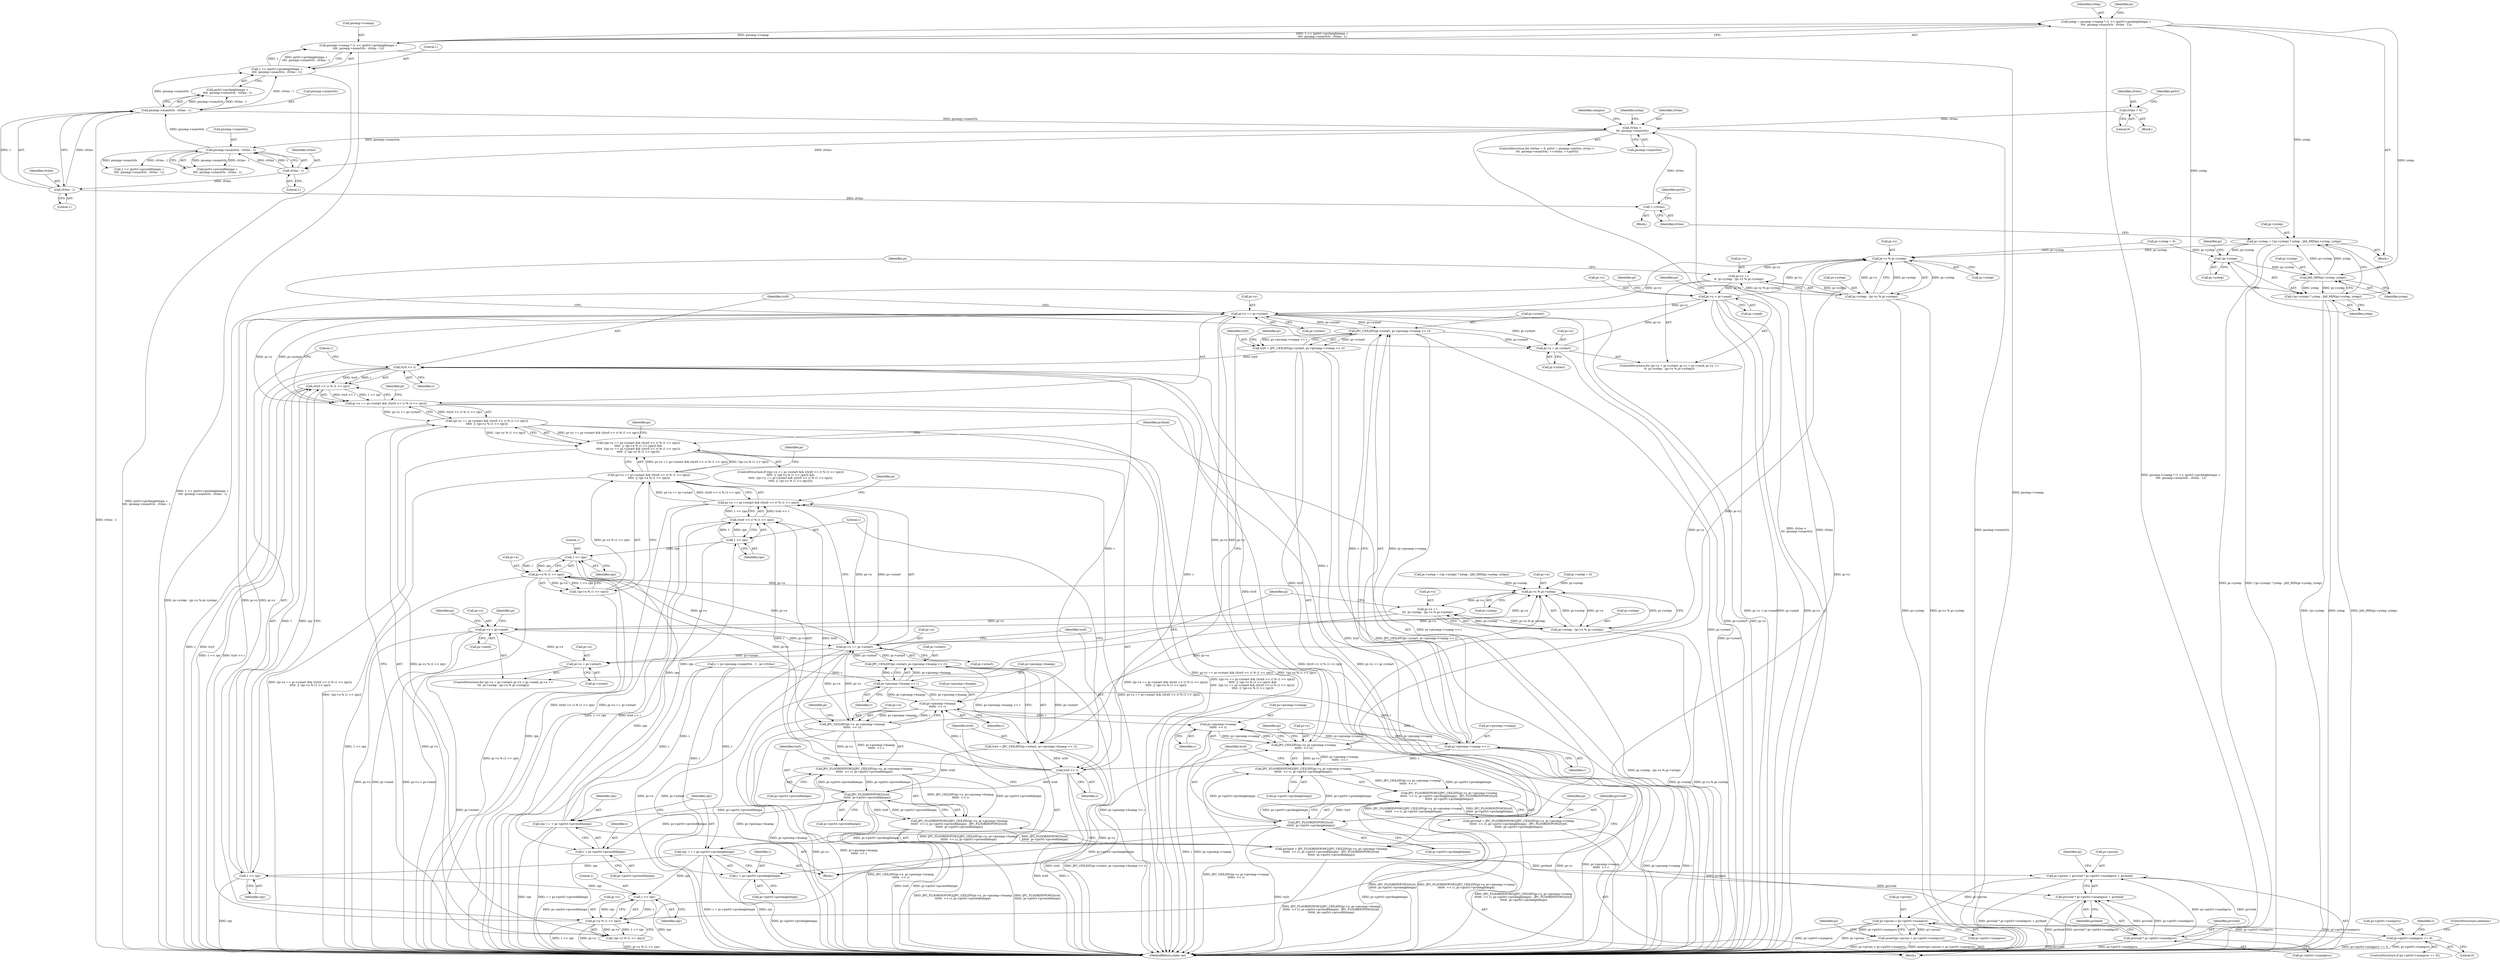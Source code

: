 digraph "1_jasper_aa0b0f79ade5eef8b0e7a214c03f5af54b36ba7d_2@integer" {
"1000203" [label="(Call,ystep = picomp->vsamp * (1 << (pirlvl->prcheightexpn +\n\t\t\t\t  picomp->numrlvls - rlvlno - 1)))"];
"1000205" [label="(Call,picomp->vsamp * (1 << (pirlvl->prcheightexpn +\n\t\t\t\t  picomp->numrlvls - rlvlno - 1)))"];
"1000209" [label="(Call,1 << (pirlvl->prcheightexpn +\n\t\t\t\t  picomp->numrlvls - rlvlno - 1))"];
"1000215" [label="(Call,picomp->numrlvls - rlvlno - 1)"];
"1000196" [label="(Call,picomp->numrlvls - rlvlno - 1)"];
"1000173" [label="(Call,rlvlno <\n \t\t\t  picomp->numrlvls)"];
"1000165" [label="(Call,rlvlno = 0)"];
"1000179" [label="(Call,++rlvlno)"];
"1000219" [label="(Call,rlvlno - 1)"];
"1000200" [label="(Call,rlvlno - 1)"];
"1000237" [label="(Call,pi->ystep = (!pi->ystep) ? ystep : JAS_MIN(pi->ystep, ystep))"];
"1000242" [label="(Call,!pi->ystep)"];
"1000247" [label="(Call,JAS_MIN(pi->ystep, ystep))"];
"1000241" [label="(Call,(!pi->ystep) ? ystep : JAS_MIN(pi->ystep, ystep))"];
"1000308" [label="(Call,pi->y % pi->ystep)"];
"1000300" [label="(Call,pi->y +=\n\t\t  pi->ystep - (pi->y % pi->ystep))"];
"1000293" [label="(Call,pi->y < pi->yend)"];
"1000516" [label="(Call,pi->y == pi->ystart)"];
"1000286" [label="(Call,pi->y = pi->ystart)"];
"1000477" [label="(Call,JPC_CEILDIV(pi->ystart, pi->picomp->vsamp << r))"];
"1000475" [label="(Call,try0 = JPC_CEILDIV(pi->ystart, pi->picomp->vsamp << r))"];
"1000524" [label="(Call,try0 << r)"];
"1000523" [label="(Call,(try0 << r) % (1 << rpy))"];
"1000515" [label="(Call,pi->y == pi->ystart && ((try0 << r) % (1 << rpy)))"];
"1000514" [label="(Call,(pi->y == pi->ystart && ((try0 << r) % (1 << rpy)))\n\t\t\t\t\t  || !(pi->y % (1 << rpy)))"];
"1000489" [label="(Call,((pi->x == pi->xstart && ((trx0 << r) % (1 << rpx)))\n\t\t\t\t\t  || !(pi->x % (1 << rpx))) &&\n\t\t\t\t\t  ((pi->y == pi->ystart && ((try0 << r) % (1 << rpy)))\n\t\t\t\t\t  || !(pi->y % (1 << rpy))))"];
"1000547" [label="(Call,pi->picomp->hsamp\n\t\t\t\t\t\t  << r)"];
"1000468" [label="(Call,pi->picomp->hsamp << r)"];
"1000464" [label="(Call,JPC_CEILDIV(pi->xstart, pi->picomp->hsamp << r))"];
"1000462" [label="(Call,trx0 = JPC_CEILDIV(pi->xstart, pi->picomp->hsamp << r))"];
"1000500" [label="(Call,trx0 << r)"];
"1000499" [label="(Call,(trx0 << r) % (1 << rpx))"];
"1000491" [label="(Call,pi->x == pi->xstart && ((trx0 << r) % (1 << rpx)))"];
"1000490" [label="(Call,(pi->x == pi->xstart && ((trx0 << r) % (1 << rpx)))\n\t\t\t\t\t  || !(pi->x % (1 << rpx)))"];
"1000559" [label="(Call,JPC_FLOORDIVPOW2(trx0,\n\t\t\t\t\t\t  pi->pirlvl->prcwidthexpn))"];
"1000444" [label="(Call,rpx = r + pi->pirlvl->prcwidthexpn)"];
"1000503" [label="(Call,1 << rpx)"];
"1000511" [label="(Call,1 << rpx)"];
"1000507" [label="(Call,pi->x % (1 << rpx))"];
"1000339" [label="(Call,pi->x % pi->xstep)"];
"1000331" [label="(Call,pi->x +=\n\t\t\t  pi->xstep - (pi->x % pi->xstep))"];
"1000324" [label="(Call,pi->x < pi->xend)"];
"1000492" [label="(Call,pi->x == pi->xstart)"];
"1000317" [label="(Call,pi->x = pi->xstart)"];
"1000543" [label="(Call,JPC_CEILDIV(pi->x, pi->picomp->hsamp\n\t\t\t\t\t\t  << r))"];
"1000542" [label="(Call,JPC_FLOORDIVPOW2(JPC_CEILDIV(pi->x, pi->picomp->hsamp\n\t\t\t\t\t\t  << r), pi->pirlvl->prcwidthexpn))"];
"1000541" [label="(Call,JPC_FLOORDIVPOW2(JPC_CEILDIV(pi->x, pi->picomp->hsamp\n\t\t\t\t\t\t  << r), pi->pirlvl->prcwidthexpn) - JPC_FLOORDIVPOW2(trx0,\n\t\t\t\t\t\t  pi->pirlvl->prcwidthexpn))"];
"1000539" [label="(Call,prchind = JPC_FLOORDIVPOW2(JPC_CEILDIV(pi->x, pi->picomp->hsamp\n\t\t\t\t\t\t  << r), pi->pirlvl->prcwidthexpn) - JPC_FLOORDIVPOW2(trx0,\n\t\t\t\t\t\t  pi->pirlvl->prcwidthexpn))"];
"1000593" [label="(Call,pi->prcno = prcvind * pi->pirlvl->numhprcs + prchind)"];
"1000607" [label="(Call,pi->prcno < pi->pirlvl->numprcs)"];
"1000422" [label="(Call,pi->pirlvl->numprcs == 0)"];
"1000606" [label="(Call,assert(pi->prcno < pi->pirlvl->numprcs))"];
"1000597" [label="(Call,prcvind * pi->pirlvl->numhprcs + prchind)"];
"1000335" [label="(Call,pi->xstep - (pi->x % pi->xstep))"];
"1000506" [label="(Call,!(pi->x % (1 << rpx)))"];
"1000446" [label="(Call,r + pi->pirlvl->prcwidthexpn)"];
"1000481" [label="(Call,pi->picomp->vsamp << r)"];
"1000574" [label="(Call,pi->picomp->vsamp\n\t\t\t\t\t\t  << r)"];
"1000570" [label="(Call,JPC_CEILDIV(pi->y, pi->picomp->vsamp\n\t\t\t\t\t\t  << r))"];
"1000569" [label="(Call,JPC_FLOORDIVPOW2(JPC_CEILDIV(pi->y, pi->picomp->vsamp\n\t\t\t\t\t\t  << r), pi->pirlvl->prcheightexpn))"];
"1000568" [label="(Call,JPC_FLOORDIVPOW2(JPC_CEILDIV(pi->y, pi->picomp->vsamp\n\t\t\t\t\t\t  << r), pi->pirlvl->prcheightexpn) - JPC_FLOORDIVPOW2(try0,\n\t\t\t\t\t\t  pi->pirlvl->prcheightexpn))"];
"1000566" [label="(Call,prcvind = JPC_FLOORDIVPOW2(JPC_CEILDIV(pi->y, pi->picomp->vsamp\n\t\t\t\t\t\t  << r), pi->pirlvl->prcheightexpn) - JPC_FLOORDIVPOW2(try0,\n\t\t\t\t\t\t  pi->pirlvl->prcheightexpn))"];
"1000598" [label="(Call,prcvind * pi->pirlvl->numhprcs)"];
"1000586" [label="(Call,JPC_FLOORDIVPOW2(try0,\n\t\t\t\t\t\t  pi->pirlvl->prcheightexpn))"];
"1000453" [label="(Call,rpy = r + pi->pirlvl->prcheightexpn)"];
"1000527" [label="(Call,1 << rpy)"];
"1000535" [label="(Call,1 << rpy)"];
"1000531" [label="(Call,pi->y % (1 << rpy))"];
"1000530" [label="(Call,!(pi->y % (1 << rpy)))"];
"1000455" [label="(Call,r + pi->pirlvl->prcheightexpn)"];
"1000304" [label="(Call,pi->ystep - (pi->y % pi->ystep))"];
"1000309" [label="(Call,pi->y)"];
"1000249" [label="(Identifier,pi)"];
"1000339" [label="(Call,pi->x % pi->xstep)"];
"1000242" [label="(Call,!pi->ystep)"];
"1000539" [label="(Call,prchind = JPC_FLOORDIVPOW2(JPC_CEILDIV(pi->x, pi->picomp->hsamp\n\t\t\t\t\t\t  << r), pi->pirlvl->prcwidthexpn) - JPC_FLOORDIVPOW2(trx0,\n\t\t\t\t\t\t  pi->pirlvl->prcwidthexpn))"];
"1000567" [label="(Identifier,prcvind)"];
"1000516" [label="(Call,pi->y == pi->ystart)"];
"1000332" [label="(Call,pi->x)"];
"1000598" [label="(Call,prcvind * pi->pirlvl->numhprcs)"];
"1000183" [label="(Block,)"];
"1000335" [label="(Call,pi->xstep - (pi->x % pi->xstep))"];
"1000285" [label="(ControlStructure,for (pi->y = pi->ystart; pi->y < pi->yend; pi->y +=\n\t\t  pi->ystep - (pi->y % pi->ystep)))"];
"1000287" [label="(Call,pi->y)"];
"1000422" [label="(Call,pi->pirlvl->numprcs == 0)"];
"1000569" [label="(Call,JPC_FLOORDIVPOW2(JPC_CEILDIV(pi->y, pi->picomp->vsamp\n\t\t\t\t\t\t  << r), pi->pirlvl->prcheightexpn))"];
"1000295" [label="(Identifier,pi)"];
"1000163" [label="(ControlStructure,for (rlvlno = 0, pirlvl = picomp->pirlvls; rlvlno <\n \t\t\t  picomp->numrlvls; ++rlvlno, ++pirlvl))"];
"1000318" [label="(Call,pi->x)"];
"1000599" [label="(Identifier,prcvind)"];
"1000166" [label="(Identifier,rlvlno)"];
"1000331" [label="(Call,pi->x +=\n\t\t\t  pi->xstep - (pi->x % pi->xstep))"];
"1000595" [label="(Identifier,pi)"];
"1000294" [label="(Call,pi->y)"];
"1000594" [label="(Call,pi->prcno)"];
"1000428" [label="(Literal,0)"];
"1000190" [label="(Call,1 << (pirlvl->prcwidthexpn +\n\t\t\t\t  picomp->numrlvls - rlvlno - 1))"];
"1000456" [label="(Identifier,r)"];
"1000159" [label="(Identifier,compno)"];
"1000343" [label="(Call,pi->xstep)"];
"1000512" [label="(Literal,1)"];
"1000517" [label="(Call,pi->y)"];
"1000465" [label="(Call,pi->xstart)"];
"1000581" [label="(Call,pi->pirlvl->prcheightexpn)"];
"1000500" [label="(Call,trx0 << r)"];
"1000574" [label="(Call,pi->picomp->vsamp\n\t\t\t\t\t\t  << r)"];
"1000351" [label="(Identifier,pi)"];
"1000447" [label="(Identifier,r)"];
"1000453" [label="(Call,rpy = r + pi->pirlvl->prcheightexpn)"];
"1000488" [label="(ControlStructure,if (((pi->x == pi->xstart && ((trx0 << r) % (1 << rpx)))\n\t\t\t\t\t  || !(pi->x % (1 << rpx))) &&\n\t\t\t\t\t  ((pi->y == pi->ystart && ((try0 << r) % (1 << rpy)))\n\t\t\t\t\t  || !(pi->y % (1 << rpy)))))"];
"1000215" [label="(Call,picomp->numrlvls - rlvlno - 1)"];
"1000251" [label="(Identifier,ystep)"];
"1000179" [label="(Call,++rlvlno)"];
"1000205" [label="(Call,picomp->vsamp * (1 << (pirlvl->prcheightexpn +\n\t\t\t\t  picomp->numrlvls - rlvlno - 1)))"];
"1000431" [label="(Call,r = pi->picomp->numrlvls - 1 - pi->rlvlno)"];
"1000202" [label="(Literal,1)"];
"1000201" [label="(Identifier,rlvlno)"];
"1000571" [label="(Call,pi->y)"];
"1000499" [label="(Call,(trx0 << r) % (1 << rpx))"];
"1000493" [label="(Call,pi->x)"];
"1000336" [label="(Call,pi->xstep)"];
"1000505" [label="(Identifier,rpx)"];
"1000421" [label="(ControlStructure,if (pi->pirlvl->numprcs == 0))"];
"1000609" [label="(Identifier,pi)"];
"1000219" [label="(Call,rlvlno - 1)"];
"1000540" [label="(Identifier,prchind)"];
"1000560" [label="(Identifier,trx0)"];
"1000554" [label="(Call,pi->pirlvl->prcwidthexpn)"];
"1000192" [label="(Call,pirlvl->prcwidthexpn +\n\t\t\t\t  picomp->numrlvls - rlvlno - 1)"];
"1000503" [label="(Call,1 << rpx)"];
"1000491" [label="(Call,pi->x == pi->xstart && ((trx0 << r) % (1 << rpx)))"];
"1000286" [label="(Call,pi->y = pi->ystart)"];
"1000508" [label="(Call,pi->x)"];
"1000455" [label="(Call,r + pi->pirlvl->prcheightexpn)"];
"1000326" [label="(Identifier,pi)"];
"1000504" [label="(Literal,1)"];
"1000462" [label="(Call,trx0 = JPC_CEILDIV(pi->xstart, pi->picomp->hsamp << r))"];
"1000559" [label="(Call,JPC_FLOORDIVPOW2(trx0,\n\t\t\t\t\t\t  pi->pirlvl->prcwidthexpn))"];
"1000487" [label="(Identifier,r)"];
"1000222" [label="(Call,pi->xstep = (!pi->xstep) ? xstep : JAS_MIN(pi->xstep, xstep))"];
"1000423" [label="(Call,pi->pirlvl->numprcs)"];
"1000237" [label="(Call,pi->ystep = (!pi->ystep) ? ystep : JAS_MIN(pi->ystep, ystep))"];
"1000526" [label="(Identifier,r)"];
"1000445" [label="(Identifier,rpx)"];
"1000206" [label="(Call,picomp->vsamp)"];
"1000175" [label="(Call,picomp->numrlvls)"];
"1000164" [label="(Block,)"];
"1000305" [label="(Call,pi->ystep)"];
"1000597" [label="(Call,prcvind * pi->pirlvl->numhprcs + prchind)"];
"1000525" [label="(Identifier,try0)"];
"1000506" [label="(Call,!(pi->x % (1 << rpx)))"];
"1000476" [label="(Identifier,try0)"];
"1000388" [label="(Identifier,pi)"];
"1000297" [label="(Call,pi->yend)"];
"1000457" [label="(Call,pi->pirlvl->prcheightexpn)"];
"1000528" [label="(Literal,1)"];
"1000312" [label="(Call,pi->ystep)"];
"1000580" [label="(Identifier,r)"];
"1000537" [label="(Identifier,rpy)"];
"1000536" [label="(Literal,1)"];
"1000502" [label="(Identifier,r)"];
"1000535" [label="(Call,1 << rpy)"];
"1000196" [label="(Call,picomp->numrlvls - rlvlno - 1)"];
"1000477" [label="(Call,JPC_CEILDIV(pi->ystart, pi->picomp->vsamp << r))"];
"1000394" [label="(Block,)"];
"1000527" [label="(Call,1 << rpy)"];
"1000533" [label="(Identifier,pi)"];
"1000211" [label="(Call,pirlvl->prcheightexpn +\n\t\t\t\t  picomp->numrlvls - rlvlno - 1)"];
"1000518" [label="(Identifier,pi)"];
"1000173" [label="(Call,rlvlno <\n \t\t\t  picomp->numrlvls)"];
"1000568" [label="(Call,JPC_FLOORDIVPOW2(JPC_CEILDIV(pi->y, pi->picomp->vsamp\n\t\t\t\t\t\t  << r), pi->pirlvl->prcheightexpn) - JPC_FLOORDIVPOW2(try0,\n\t\t\t\t\t\t  pi->pirlvl->prcheightexpn))"];
"1000532" [label="(Call,pi->y)"];
"1000316" [label="(ControlStructure,for (pi->x = pi->xstart; pi->x < pi->xend; pi->x +=\n\t\t\t  pi->xstep - (pi->x % pi->xstep)))"];
"1000210" [label="(Literal,1)"];
"1000182" [label="(Identifier,pirlvl)"];
"1000290" [label="(Call,pi->ystart)"];
"1000489" [label="(Call,((pi->x == pi->xstart && ((trx0 << r) % (1 << rpx)))\n\t\t\t\t\t  || !(pi->x % (1 << rpx))) &&\n\t\t\t\t\t  ((pi->y == pi->ystart && ((try0 << r) % (1 << rpy)))\n\t\t\t\t\t  || !(pi->y % (1 << rpy))))"];
"1000490" [label="(Call,(pi->x == pi->xstart && ((trx0 << r) % (1 << rpx)))\n\t\t\t\t\t  || !(pi->x % (1 << rpx)))"];
"1000530" [label="(Call,!(pi->y % (1 << rpy)))"];
"1000469" [label="(Call,pi->picomp->hsamp)"];
"1000302" [label="(Identifier,pi)"];
"1000575" [label="(Call,pi->picomp->vsamp)"];
"1000514" [label="(Call,(pi->y == pi->ystart && ((try0 << r) % (1 << rpy)))\n\t\t\t\t\t  || !(pi->y % (1 << rpy)))"];
"1000566" [label="(Call,prcvind = JPC_FLOORDIVPOW2(JPC_CEILDIV(pi->y, pi->picomp->vsamp\n\t\t\t\t\t\t  << r), pi->pirlvl->prcheightexpn) - JPC_FLOORDIVPOW2(try0,\n\t\t\t\t\t\t  pi->pirlvl->prcheightexpn))"];
"1000241" [label="(Call,(!pi->ystep) ? ystep : JAS_MIN(pi->ystep, ystep))"];
"1000185" [label="(Identifier,xstep)"];
"1000165" [label="(Call,rlvlno = 0)"];
"1000548" [label="(Call,pi->picomp->hsamp)"];
"1000209" [label="(Call,1 << (pirlvl->prcheightexpn +\n\t\t\t\t  picomp->numrlvls - rlvlno - 1))"];
"1000561" [label="(Call,pi->pirlvl->prcwidthexpn)"];
"1000524" [label="(Call,try0 << r)"];
"1000588" [label="(Call,pi->pirlvl->prcheightexpn)"];
"1000608" [label="(Call,pi->prcno)"];
"1000542" [label="(Call,JPC_FLOORDIVPOW2(JPC_CEILDIV(pi->x, pi->picomp->hsamp\n\t\t\t\t\t\t  << r), pi->pirlvl->prcwidthexpn))"];
"1000543" [label="(Call,JPC_CEILDIV(pi->x, pi->picomp->hsamp\n\t\t\t\t\t\t  << r))"];
"1000570" [label="(Call,JPC_CEILDIV(pi->y, pi->picomp->vsamp\n\t\t\t\t\t\t  << r))"];
"1000492" [label="(Call,pi->x == pi->xstart)"];
"1000340" [label="(Call,pi->x)"];
"1000137" [label="(Call,pi->ystep = 0)"];
"1000221" [label="(Literal,1)"];
"1000282" [label="(Identifier,pi)"];
"1000319" [label="(Identifier,pi)"];
"1000672" [label="(MethodReturn,static int)"];
"1000247" [label="(Call,JAS_MIN(pi->ystep, ystep))"];
"1000204" [label="(Identifier,ystep)"];
"1000531" [label="(Call,pi->y % (1 << rpy))"];
"1000293" [label="(Call,pi->y < pi->yend)"];
"1000509" [label="(Identifier,pi)"];
"1000507" [label="(Call,pi->x % (1 << rpx))"];
"1000167" [label="(Literal,0)"];
"1000520" [label="(Call,pi->ystart)"];
"1000511" [label="(Call,1 << rpx)"];
"1000174" [label="(Identifier,rlvlno)"];
"1000481" [label="(Call,pi->picomp->vsamp << r)"];
"1000606" [label="(Call,assert(pi->prcno < pi->pirlvl->numprcs))"];
"1000474" [label="(Identifier,r)"];
"1000308" [label="(Call,pi->y % pi->ystep)"];
"1000463" [label="(Identifier,trx0)"];
"1000324" [label="(Call,pi->x < pi->xend)"];
"1000544" [label="(Call,pi->x)"];
"1000432" [label="(Identifier,r)"];
"1000238" [label="(Call,pi->ystep)"];
"1000496" [label="(Call,pi->xstart)"];
"1000538" [label="(Block,)"];
"1000605" [label="(Identifier,prchind)"];
"1000246" [label="(Identifier,ystep)"];
"1000216" [label="(Call,picomp->numrlvls)"];
"1000482" [label="(Call,pi->picomp->vsamp)"];
"1000523" [label="(Call,(try0 << r) % (1 << rpy))"];
"1000513" [label="(Identifier,rpx)"];
"1000446" [label="(Call,r + pi->pirlvl->prcwidthexpn)"];
"1000203" [label="(Call,ystep = picomp->vsamp * (1 << (pirlvl->prcheightexpn +\n\t\t\t\t  picomp->numrlvls - rlvlno - 1)))"];
"1000300" [label="(Call,pi->y +=\n\t\t  pi->ystep - (pi->y % pi->ystep))"];
"1000547" [label="(Call,pi->picomp->hsamp\n\t\t\t\t\t\t  << r)"];
"1000317" [label="(Call,pi->x = pi->xstart)"];
"1000586" [label="(Call,JPC_FLOORDIVPOW2(try0,\n\t\t\t\t\t\t  pi->pirlvl->prcheightexpn))"];
"1000224" [label="(Identifier,pi)"];
"1000444" [label="(Call,rpx = r + pi->pirlvl->prcwidthexpn)"];
"1000304" [label="(Call,pi->ystep - (pi->y % pi->ystep))"];
"1000515" [label="(Call,pi->y == pi->ystart && ((try0 << r) % (1 << rpy)))"];
"1000197" [label="(Call,picomp->numrlvls)"];
"1000248" [label="(Call,pi->ystep)"];
"1000553" [label="(Identifier,r)"];
"1000494" [label="(Identifier,pi)"];
"1000611" [label="(Call,pi->pirlvl->numprcs)"];
"1000529" [label="(Identifier,rpy)"];
"1000243" [label="(Call,pi->ystep)"];
"1000180" [label="(Identifier,rlvlno)"];
"1000325" [label="(Call,pi->x)"];
"1000321" [label="(Call,pi->xstart)"];
"1000587" [label="(Identifier,try0)"];
"1000132" [label="(Call,pi->xstep = 0)"];
"1000619" [label="(Identifier,pi)"];
"1000478" [label="(Call,pi->ystart)"];
"1000178" [label="(Block,)"];
"1000600" [label="(Call,pi->pirlvl->numhprcs)"];
"1000220" [label="(Identifier,rlvlno)"];
"1000454" [label="(Identifier,rpy)"];
"1000468" [label="(Call,pi->picomp->hsamp << r)"];
"1000328" [label="(Call,pi->xend)"];
"1000169" [label="(Identifier,pirlvl)"];
"1000301" [label="(Call,pi->y)"];
"1000501" [label="(Identifier,trx0)"];
"1000464" [label="(Call,JPC_CEILDIV(pi->xstart, pi->picomp->hsamp << r))"];
"1000430" [label="(ControlStructure,continue;)"];
"1000607" [label="(Call,pi->prcno < pi->pirlvl->numprcs)"];
"1000475" [label="(Call,try0 = JPC_CEILDIV(pi->ystart, pi->picomp->vsamp << r))"];
"1000593" [label="(Call,pi->prcno = prcvind * pi->pirlvl->numhprcs + prchind)"];
"1000583" [label="(Identifier,pi)"];
"1000541" [label="(Call,JPC_FLOORDIVPOW2(JPC_CEILDIV(pi->x, pi->picomp->hsamp\n\t\t\t\t\t\t  << r), pi->pirlvl->prcwidthexpn) - JPC_FLOORDIVPOW2(trx0,\n\t\t\t\t\t\t  pi->pirlvl->prcwidthexpn))"];
"1000200" [label="(Call,rlvlno - 1)"];
"1000556" [label="(Identifier,pi)"];
"1000448" [label="(Call,pi->pirlvl->prcwidthexpn)"];
"1000203" -> "1000183"  [label="AST: "];
"1000203" -> "1000205"  [label="CFG: "];
"1000204" -> "1000203"  [label="AST: "];
"1000205" -> "1000203"  [label="AST: "];
"1000224" -> "1000203"  [label="CFG: "];
"1000203" -> "1000672"  [label="DDG: picomp->vsamp * (1 << (pirlvl->prcheightexpn +\n\t\t\t\t  picomp->numrlvls - rlvlno - 1))"];
"1000205" -> "1000203"  [label="DDG: picomp->vsamp"];
"1000205" -> "1000203"  [label="DDG: 1 << (pirlvl->prcheightexpn +\n\t\t\t\t  picomp->numrlvls - rlvlno - 1)"];
"1000203" -> "1000237"  [label="DDG: ystep"];
"1000203" -> "1000241"  [label="DDG: ystep"];
"1000203" -> "1000247"  [label="DDG: ystep"];
"1000205" -> "1000209"  [label="CFG: "];
"1000206" -> "1000205"  [label="AST: "];
"1000209" -> "1000205"  [label="AST: "];
"1000205" -> "1000672"  [label="DDG: 1 << (pirlvl->prcheightexpn +\n\t\t\t\t  picomp->numrlvls - rlvlno - 1)"];
"1000205" -> "1000672"  [label="DDG: picomp->vsamp"];
"1000209" -> "1000205"  [label="DDG: 1"];
"1000209" -> "1000205"  [label="DDG: pirlvl->prcheightexpn +\n\t\t\t\t  picomp->numrlvls - rlvlno - 1"];
"1000209" -> "1000211"  [label="CFG: "];
"1000210" -> "1000209"  [label="AST: "];
"1000211" -> "1000209"  [label="AST: "];
"1000209" -> "1000672"  [label="DDG: pirlvl->prcheightexpn +\n\t\t\t\t  picomp->numrlvls - rlvlno - 1"];
"1000215" -> "1000209"  [label="DDG: picomp->numrlvls"];
"1000215" -> "1000209"  [label="DDG: rlvlno - 1"];
"1000215" -> "1000211"  [label="AST: "];
"1000215" -> "1000219"  [label="CFG: "];
"1000216" -> "1000215"  [label="AST: "];
"1000219" -> "1000215"  [label="AST: "];
"1000211" -> "1000215"  [label="CFG: "];
"1000215" -> "1000672"  [label="DDG: rlvlno - 1"];
"1000215" -> "1000173"  [label="DDG: picomp->numrlvls"];
"1000215" -> "1000211"  [label="DDG: picomp->numrlvls"];
"1000215" -> "1000211"  [label="DDG: rlvlno - 1"];
"1000196" -> "1000215"  [label="DDG: picomp->numrlvls"];
"1000219" -> "1000215"  [label="DDG: rlvlno"];
"1000219" -> "1000215"  [label="DDG: 1"];
"1000196" -> "1000192"  [label="AST: "];
"1000196" -> "1000200"  [label="CFG: "];
"1000197" -> "1000196"  [label="AST: "];
"1000200" -> "1000196"  [label="AST: "];
"1000192" -> "1000196"  [label="CFG: "];
"1000196" -> "1000190"  [label="DDG: picomp->numrlvls"];
"1000196" -> "1000190"  [label="DDG: rlvlno - 1"];
"1000196" -> "1000192"  [label="DDG: picomp->numrlvls"];
"1000196" -> "1000192"  [label="DDG: rlvlno - 1"];
"1000173" -> "1000196"  [label="DDG: picomp->numrlvls"];
"1000200" -> "1000196"  [label="DDG: rlvlno"];
"1000200" -> "1000196"  [label="DDG: 1"];
"1000173" -> "1000163"  [label="AST: "];
"1000173" -> "1000175"  [label="CFG: "];
"1000174" -> "1000173"  [label="AST: "];
"1000175" -> "1000173"  [label="AST: "];
"1000185" -> "1000173"  [label="CFG: "];
"1000159" -> "1000173"  [label="CFG: "];
"1000173" -> "1000672"  [label="DDG: rlvlno <\n \t\t\t  picomp->numrlvls"];
"1000173" -> "1000672"  [label="DDG: rlvlno"];
"1000173" -> "1000672"  [label="DDG: picomp->numrlvls"];
"1000165" -> "1000173"  [label="DDG: rlvlno"];
"1000179" -> "1000173"  [label="DDG: rlvlno"];
"1000173" -> "1000200"  [label="DDG: rlvlno"];
"1000165" -> "1000164"  [label="AST: "];
"1000165" -> "1000167"  [label="CFG: "];
"1000166" -> "1000165"  [label="AST: "];
"1000167" -> "1000165"  [label="AST: "];
"1000169" -> "1000165"  [label="CFG: "];
"1000179" -> "1000178"  [label="AST: "];
"1000179" -> "1000180"  [label="CFG: "];
"1000180" -> "1000179"  [label="AST: "];
"1000182" -> "1000179"  [label="CFG: "];
"1000219" -> "1000179"  [label="DDG: rlvlno"];
"1000219" -> "1000221"  [label="CFG: "];
"1000220" -> "1000219"  [label="AST: "];
"1000221" -> "1000219"  [label="AST: "];
"1000200" -> "1000219"  [label="DDG: rlvlno"];
"1000200" -> "1000202"  [label="CFG: "];
"1000201" -> "1000200"  [label="AST: "];
"1000202" -> "1000200"  [label="AST: "];
"1000237" -> "1000183"  [label="AST: "];
"1000237" -> "1000241"  [label="CFG: "];
"1000238" -> "1000237"  [label="AST: "];
"1000241" -> "1000237"  [label="AST: "];
"1000180" -> "1000237"  [label="CFG: "];
"1000237" -> "1000672"  [label="DDG: pi->ystep"];
"1000237" -> "1000672"  [label="DDG: (!pi->ystep) ? ystep : JAS_MIN(pi->ystep, ystep)"];
"1000247" -> "1000237"  [label="DDG: ystep"];
"1000247" -> "1000237"  [label="DDG: pi->ystep"];
"1000237" -> "1000242"  [label="DDG: pi->ystep"];
"1000237" -> "1000308"  [label="DDG: pi->ystep"];
"1000242" -> "1000241"  [label="AST: "];
"1000242" -> "1000243"  [label="CFG: "];
"1000243" -> "1000242"  [label="AST: "];
"1000246" -> "1000242"  [label="CFG: "];
"1000249" -> "1000242"  [label="CFG: "];
"1000137" -> "1000242"  [label="DDG: pi->ystep"];
"1000242" -> "1000247"  [label="DDG: pi->ystep"];
"1000247" -> "1000241"  [label="AST: "];
"1000247" -> "1000251"  [label="CFG: "];
"1000248" -> "1000247"  [label="AST: "];
"1000251" -> "1000247"  [label="AST: "];
"1000241" -> "1000247"  [label="CFG: "];
"1000247" -> "1000241"  [label="DDG: ystep"];
"1000247" -> "1000241"  [label="DDG: pi->ystep"];
"1000241" -> "1000246"  [label="CFG: "];
"1000246" -> "1000241"  [label="AST: "];
"1000241" -> "1000672"  [label="DDG: !pi->ystep"];
"1000241" -> "1000672"  [label="DDG: ystep"];
"1000241" -> "1000672"  [label="DDG: JAS_MIN(pi->ystep, ystep)"];
"1000308" -> "1000304"  [label="AST: "];
"1000308" -> "1000312"  [label="CFG: "];
"1000309" -> "1000308"  [label="AST: "];
"1000312" -> "1000308"  [label="AST: "];
"1000304" -> "1000308"  [label="CFG: "];
"1000308" -> "1000300"  [label="DDG: pi->y"];
"1000308" -> "1000304"  [label="DDG: pi->ystep"];
"1000308" -> "1000304"  [label="DDG: pi->y"];
"1000570" -> "1000308"  [label="DDG: pi->y"];
"1000293" -> "1000308"  [label="DDG: pi->y"];
"1000516" -> "1000308"  [label="DDG: pi->y"];
"1000531" -> "1000308"  [label="DDG: pi->y"];
"1000304" -> "1000308"  [label="DDG: pi->ystep"];
"1000137" -> "1000308"  [label="DDG: pi->ystep"];
"1000300" -> "1000285"  [label="AST: "];
"1000300" -> "1000304"  [label="CFG: "];
"1000301" -> "1000300"  [label="AST: "];
"1000304" -> "1000300"  [label="AST: "];
"1000295" -> "1000300"  [label="CFG: "];
"1000300" -> "1000672"  [label="DDG: pi->ystep - (pi->y % pi->ystep)"];
"1000300" -> "1000293"  [label="DDG: pi->y"];
"1000304" -> "1000300"  [label="DDG: pi->ystep"];
"1000304" -> "1000300"  [label="DDG: pi->y % pi->ystep"];
"1000293" -> "1000285"  [label="AST: "];
"1000293" -> "1000297"  [label="CFG: "];
"1000294" -> "1000293"  [label="AST: "];
"1000297" -> "1000293"  [label="AST: "];
"1000319" -> "1000293"  [label="CFG: "];
"1000282" -> "1000293"  [label="CFG: "];
"1000293" -> "1000672"  [label="DDG: pi->y"];
"1000293" -> "1000672"  [label="DDG: pi->y < pi->yend"];
"1000293" -> "1000672"  [label="DDG: pi->yend"];
"1000286" -> "1000293"  [label="DDG: pi->y"];
"1000293" -> "1000516"  [label="DDG: pi->y"];
"1000293" -> "1000570"  [label="DDG: pi->y"];
"1000516" -> "1000515"  [label="AST: "];
"1000516" -> "1000520"  [label="CFG: "];
"1000517" -> "1000516"  [label="AST: "];
"1000520" -> "1000516"  [label="AST: "];
"1000525" -> "1000516"  [label="CFG: "];
"1000515" -> "1000516"  [label="CFG: "];
"1000516" -> "1000672"  [label="DDG: pi->ystart"];
"1000516" -> "1000672"  [label="DDG: pi->y"];
"1000516" -> "1000286"  [label="DDG: pi->ystart"];
"1000516" -> "1000477"  [label="DDG: pi->ystart"];
"1000516" -> "1000515"  [label="DDG: pi->y"];
"1000516" -> "1000515"  [label="DDG: pi->ystart"];
"1000570" -> "1000516"  [label="DDG: pi->y"];
"1000531" -> "1000516"  [label="DDG: pi->y"];
"1000477" -> "1000516"  [label="DDG: pi->ystart"];
"1000516" -> "1000531"  [label="DDG: pi->y"];
"1000516" -> "1000570"  [label="DDG: pi->y"];
"1000286" -> "1000285"  [label="AST: "];
"1000286" -> "1000290"  [label="CFG: "];
"1000287" -> "1000286"  [label="AST: "];
"1000290" -> "1000286"  [label="AST: "];
"1000295" -> "1000286"  [label="CFG: "];
"1000286" -> "1000672"  [label="DDG: pi->ystart"];
"1000477" -> "1000286"  [label="DDG: pi->ystart"];
"1000477" -> "1000475"  [label="AST: "];
"1000477" -> "1000481"  [label="CFG: "];
"1000478" -> "1000477"  [label="AST: "];
"1000481" -> "1000477"  [label="AST: "];
"1000475" -> "1000477"  [label="CFG: "];
"1000477" -> "1000672"  [label="DDG: pi->picomp->vsamp << r"];
"1000477" -> "1000672"  [label="DDG: pi->ystart"];
"1000477" -> "1000475"  [label="DDG: pi->ystart"];
"1000477" -> "1000475"  [label="DDG: pi->picomp->vsamp << r"];
"1000481" -> "1000477"  [label="DDG: pi->picomp->vsamp"];
"1000481" -> "1000477"  [label="DDG: r"];
"1000475" -> "1000394"  [label="AST: "];
"1000476" -> "1000475"  [label="AST: "];
"1000494" -> "1000475"  [label="CFG: "];
"1000475" -> "1000672"  [label="DDG: try0"];
"1000475" -> "1000672"  [label="DDG: JPC_CEILDIV(pi->ystart, pi->picomp->vsamp << r)"];
"1000475" -> "1000524"  [label="DDG: try0"];
"1000475" -> "1000586"  [label="DDG: try0"];
"1000524" -> "1000523"  [label="AST: "];
"1000524" -> "1000526"  [label="CFG: "];
"1000525" -> "1000524"  [label="AST: "];
"1000526" -> "1000524"  [label="AST: "];
"1000528" -> "1000524"  [label="CFG: "];
"1000524" -> "1000672"  [label="DDG: try0"];
"1000524" -> "1000672"  [label="DDG: r"];
"1000524" -> "1000523"  [label="DDG: try0"];
"1000524" -> "1000523"  [label="DDG: r"];
"1000500" -> "1000524"  [label="DDG: r"];
"1000481" -> "1000524"  [label="DDG: r"];
"1000524" -> "1000547"  [label="DDG: r"];
"1000524" -> "1000586"  [label="DDG: try0"];
"1000523" -> "1000515"  [label="AST: "];
"1000523" -> "1000527"  [label="CFG: "];
"1000527" -> "1000523"  [label="AST: "];
"1000515" -> "1000523"  [label="CFG: "];
"1000523" -> "1000672"  [label="DDG: try0 << r"];
"1000523" -> "1000672"  [label="DDG: 1 << rpy"];
"1000523" -> "1000515"  [label="DDG: try0 << r"];
"1000523" -> "1000515"  [label="DDG: 1 << rpy"];
"1000527" -> "1000523"  [label="DDG: 1"];
"1000527" -> "1000523"  [label="DDG: rpy"];
"1000515" -> "1000514"  [label="AST: "];
"1000533" -> "1000515"  [label="CFG: "];
"1000514" -> "1000515"  [label="CFG: "];
"1000515" -> "1000672"  [label="DDG: pi->y == pi->ystart"];
"1000515" -> "1000672"  [label="DDG: (try0 << r) % (1 << rpy)"];
"1000515" -> "1000514"  [label="DDG: pi->y == pi->ystart"];
"1000515" -> "1000514"  [label="DDG: (try0 << r) % (1 << rpy)"];
"1000514" -> "1000489"  [label="AST: "];
"1000514" -> "1000530"  [label="CFG: "];
"1000530" -> "1000514"  [label="AST: "];
"1000489" -> "1000514"  [label="CFG: "];
"1000514" -> "1000672"  [label="DDG: pi->y == pi->ystart && ((try0 << r) % (1 << rpy))"];
"1000514" -> "1000672"  [label="DDG: !(pi->y % (1 << rpy))"];
"1000514" -> "1000489"  [label="DDG: pi->y == pi->ystart && ((try0 << r) % (1 << rpy))"];
"1000514" -> "1000489"  [label="DDG: !(pi->y % (1 << rpy))"];
"1000530" -> "1000514"  [label="DDG: pi->y % (1 << rpy)"];
"1000489" -> "1000488"  [label="AST: "];
"1000489" -> "1000490"  [label="CFG: "];
"1000490" -> "1000489"  [label="AST: "];
"1000540" -> "1000489"  [label="CFG: "];
"1000388" -> "1000489"  [label="CFG: "];
"1000489" -> "1000672"  [label="DDG: ((pi->x == pi->xstart && ((trx0 << r) % (1 << rpx)))\n\t\t\t\t\t  || !(pi->x % (1 << rpx))) &&\n\t\t\t\t\t  ((pi->y == pi->ystart && ((try0 << r) % (1 << rpy)))\n\t\t\t\t\t  || !(pi->y % (1 << rpy)))"];
"1000489" -> "1000672"  [label="DDG: (pi->y == pi->ystart && ((try0 << r) % (1 << rpy)))\n\t\t\t\t\t  || !(pi->y % (1 << rpy))"];
"1000489" -> "1000672"  [label="DDG: (pi->x == pi->xstart && ((trx0 << r) % (1 << rpx)))\n\t\t\t\t\t  || !(pi->x % (1 << rpx))"];
"1000490" -> "1000489"  [label="DDG: pi->x == pi->xstart && ((trx0 << r) % (1 << rpx))"];
"1000490" -> "1000489"  [label="DDG: !(pi->x % (1 << rpx))"];
"1000547" -> "1000543"  [label="AST: "];
"1000547" -> "1000553"  [label="CFG: "];
"1000548" -> "1000547"  [label="AST: "];
"1000553" -> "1000547"  [label="AST: "];
"1000543" -> "1000547"  [label="CFG: "];
"1000547" -> "1000672"  [label="DDG: pi->picomp->hsamp"];
"1000547" -> "1000468"  [label="DDG: pi->picomp->hsamp"];
"1000547" -> "1000543"  [label="DDG: pi->picomp->hsamp"];
"1000547" -> "1000543"  [label="DDG: r"];
"1000468" -> "1000547"  [label="DDG: pi->picomp->hsamp"];
"1000500" -> "1000547"  [label="DDG: r"];
"1000481" -> "1000547"  [label="DDG: r"];
"1000547" -> "1000574"  [label="DDG: r"];
"1000468" -> "1000464"  [label="AST: "];
"1000468" -> "1000474"  [label="CFG: "];
"1000469" -> "1000468"  [label="AST: "];
"1000474" -> "1000468"  [label="AST: "];
"1000464" -> "1000468"  [label="CFG: "];
"1000468" -> "1000672"  [label="DDG: pi->picomp->hsamp"];
"1000468" -> "1000464"  [label="DDG: pi->picomp->hsamp"];
"1000468" -> "1000464"  [label="DDG: r"];
"1000431" -> "1000468"  [label="DDG: r"];
"1000468" -> "1000481"  [label="DDG: r"];
"1000464" -> "1000462"  [label="AST: "];
"1000465" -> "1000464"  [label="AST: "];
"1000462" -> "1000464"  [label="CFG: "];
"1000464" -> "1000672"  [label="DDG: pi->picomp->hsamp << r"];
"1000464" -> "1000462"  [label="DDG: pi->xstart"];
"1000464" -> "1000462"  [label="DDG: pi->picomp->hsamp << r"];
"1000492" -> "1000464"  [label="DDG: pi->xstart"];
"1000464" -> "1000492"  [label="DDG: pi->xstart"];
"1000462" -> "1000394"  [label="AST: "];
"1000463" -> "1000462"  [label="AST: "];
"1000476" -> "1000462"  [label="CFG: "];
"1000462" -> "1000672"  [label="DDG: trx0"];
"1000462" -> "1000672"  [label="DDG: JPC_CEILDIV(pi->xstart, pi->picomp->hsamp << r)"];
"1000462" -> "1000500"  [label="DDG: trx0"];
"1000462" -> "1000559"  [label="DDG: trx0"];
"1000500" -> "1000499"  [label="AST: "];
"1000500" -> "1000502"  [label="CFG: "];
"1000501" -> "1000500"  [label="AST: "];
"1000502" -> "1000500"  [label="AST: "];
"1000504" -> "1000500"  [label="CFG: "];
"1000500" -> "1000672"  [label="DDG: r"];
"1000500" -> "1000672"  [label="DDG: trx0"];
"1000500" -> "1000499"  [label="DDG: trx0"];
"1000500" -> "1000499"  [label="DDG: r"];
"1000481" -> "1000500"  [label="DDG: r"];
"1000500" -> "1000559"  [label="DDG: trx0"];
"1000499" -> "1000491"  [label="AST: "];
"1000499" -> "1000503"  [label="CFG: "];
"1000503" -> "1000499"  [label="AST: "];
"1000491" -> "1000499"  [label="CFG: "];
"1000499" -> "1000672"  [label="DDG: 1 << rpx"];
"1000499" -> "1000672"  [label="DDG: trx0 << r"];
"1000499" -> "1000491"  [label="DDG: trx0 << r"];
"1000499" -> "1000491"  [label="DDG: 1 << rpx"];
"1000503" -> "1000499"  [label="DDG: 1"];
"1000503" -> "1000499"  [label="DDG: rpx"];
"1000491" -> "1000490"  [label="AST: "];
"1000491" -> "1000492"  [label="CFG: "];
"1000492" -> "1000491"  [label="AST: "];
"1000509" -> "1000491"  [label="CFG: "];
"1000490" -> "1000491"  [label="CFG: "];
"1000491" -> "1000672"  [label="DDG: (trx0 << r) % (1 << rpx)"];
"1000491" -> "1000672"  [label="DDG: pi->x == pi->xstart"];
"1000491" -> "1000490"  [label="DDG: pi->x == pi->xstart"];
"1000491" -> "1000490"  [label="DDG: (trx0 << r) % (1 << rpx)"];
"1000492" -> "1000491"  [label="DDG: pi->x"];
"1000492" -> "1000491"  [label="DDG: pi->xstart"];
"1000490" -> "1000506"  [label="CFG: "];
"1000506" -> "1000490"  [label="AST: "];
"1000518" -> "1000490"  [label="CFG: "];
"1000490" -> "1000672"  [label="DDG: !(pi->x % (1 << rpx))"];
"1000490" -> "1000672"  [label="DDG: pi->x == pi->xstart && ((trx0 << r) % (1 << rpx))"];
"1000506" -> "1000490"  [label="DDG: pi->x % (1 << rpx)"];
"1000559" -> "1000541"  [label="AST: "];
"1000559" -> "1000561"  [label="CFG: "];
"1000560" -> "1000559"  [label="AST: "];
"1000561" -> "1000559"  [label="AST: "];
"1000541" -> "1000559"  [label="CFG: "];
"1000559" -> "1000672"  [label="DDG: trx0"];
"1000559" -> "1000672"  [label="DDG: pi->pirlvl->prcwidthexpn"];
"1000559" -> "1000444"  [label="DDG: pi->pirlvl->prcwidthexpn"];
"1000559" -> "1000446"  [label="DDG: pi->pirlvl->prcwidthexpn"];
"1000559" -> "1000542"  [label="DDG: pi->pirlvl->prcwidthexpn"];
"1000559" -> "1000541"  [label="DDG: trx0"];
"1000559" -> "1000541"  [label="DDG: pi->pirlvl->prcwidthexpn"];
"1000542" -> "1000559"  [label="DDG: pi->pirlvl->prcwidthexpn"];
"1000444" -> "1000394"  [label="AST: "];
"1000444" -> "1000446"  [label="CFG: "];
"1000445" -> "1000444"  [label="AST: "];
"1000446" -> "1000444"  [label="AST: "];
"1000454" -> "1000444"  [label="CFG: "];
"1000444" -> "1000672"  [label="DDG: r + pi->pirlvl->prcwidthexpn"];
"1000444" -> "1000672"  [label="DDG: rpx"];
"1000431" -> "1000444"  [label="DDG: r"];
"1000444" -> "1000503"  [label="DDG: rpx"];
"1000444" -> "1000511"  [label="DDG: rpx"];
"1000503" -> "1000505"  [label="CFG: "];
"1000504" -> "1000503"  [label="AST: "];
"1000505" -> "1000503"  [label="AST: "];
"1000503" -> "1000672"  [label="DDG: rpx"];
"1000503" -> "1000511"  [label="DDG: rpx"];
"1000511" -> "1000507"  [label="AST: "];
"1000511" -> "1000513"  [label="CFG: "];
"1000512" -> "1000511"  [label="AST: "];
"1000513" -> "1000511"  [label="AST: "];
"1000507" -> "1000511"  [label="CFG: "];
"1000511" -> "1000672"  [label="DDG: rpx"];
"1000511" -> "1000507"  [label="DDG: 1"];
"1000511" -> "1000507"  [label="DDG: rpx"];
"1000507" -> "1000506"  [label="AST: "];
"1000508" -> "1000507"  [label="AST: "];
"1000506" -> "1000507"  [label="CFG: "];
"1000507" -> "1000672"  [label="DDG: 1 << rpx"];
"1000507" -> "1000672"  [label="DDG: pi->x"];
"1000507" -> "1000339"  [label="DDG: pi->x"];
"1000507" -> "1000492"  [label="DDG: pi->x"];
"1000507" -> "1000506"  [label="DDG: pi->x"];
"1000507" -> "1000506"  [label="DDG: 1 << rpx"];
"1000492" -> "1000507"  [label="DDG: pi->x"];
"1000507" -> "1000543"  [label="DDG: pi->x"];
"1000339" -> "1000335"  [label="AST: "];
"1000339" -> "1000343"  [label="CFG: "];
"1000340" -> "1000339"  [label="AST: "];
"1000343" -> "1000339"  [label="AST: "];
"1000335" -> "1000339"  [label="CFG: "];
"1000339" -> "1000331"  [label="DDG: pi->x"];
"1000339" -> "1000335"  [label="DDG: pi->xstep"];
"1000339" -> "1000335"  [label="DDG: pi->x"];
"1000492" -> "1000339"  [label="DDG: pi->x"];
"1000324" -> "1000339"  [label="DDG: pi->x"];
"1000543" -> "1000339"  [label="DDG: pi->x"];
"1000335" -> "1000339"  [label="DDG: pi->xstep"];
"1000222" -> "1000339"  [label="DDG: pi->xstep"];
"1000132" -> "1000339"  [label="DDG: pi->xstep"];
"1000331" -> "1000316"  [label="AST: "];
"1000331" -> "1000335"  [label="CFG: "];
"1000332" -> "1000331"  [label="AST: "];
"1000335" -> "1000331"  [label="AST: "];
"1000326" -> "1000331"  [label="CFG: "];
"1000331" -> "1000672"  [label="DDG: pi->xstep - (pi->x % pi->xstep)"];
"1000331" -> "1000324"  [label="DDG: pi->x"];
"1000335" -> "1000331"  [label="DDG: pi->xstep"];
"1000335" -> "1000331"  [label="DDG: pi->x % pi->xstep"];
"1000324" -> "1000316"  [label="AST: "];
"1000324" -> "1000328"  [label="CFG: "];
"1000325" -> "1000324"  [label="AST: "];
"1000328" -> "1000324"  [label="AST: "];
"1000351" -> "1000324"  [label="CFG: "];
"1000302" -> "1000324"  [label="CFG: "];
"1000324" -> "1000672"  [label="DDG: pi->xend"];
"1000324" -> "1000672"  [label="DDG: pi->x < pi->xend"];
"1000324" -> "1000672"  [label="DDG: pi->x"];
"1000317" -> "1000324"  [label="DDG: pi->x"];
"1000324" -> "1000492"  [label="DDG: pi->x"];
"1000492" -> "1000496"  [label="CFG: "];
"1000493" -> "1000492"  [label="AST: "];
"1000496" -> "1000492"  [label="AST: "];
"1000501" -> "1000492"  [label="CFG: "];
"1000492" -> "1000672"  [label="DDG: pi->xstart"];
"1000492" -> "1000672"  [label="DDG: pi->x"];
"1000492" -> "1000317"  [label="DDG: pi->xstart"];
"1000543" -> "1000492"  [label="DDG: pi->x"];
"1000492" -> "1000543"  [label="DDG: pi->x"];
"1000317" -> "1000316"  [label="AST: "];
"1000317" -> "1000321"  [label="CFG: "];
"1000318" -> "1000317"  [label="AST: "];
"1000321" -> "1000317"  [label="AST: "];
"1000326" -> "1000317"  [label="CFG: "];
"1000317" -> "1000672"  [label="DDG: pi->xstart"];
"1000543" -> "1000542"  [label="AST: "];
"1000544" -> "1000543"  [label="AST: "];
"1000556" -> "1000543"  [label="CFG: "];
"1000543" -> "1000672"  [label="DDG: pi->picomp->hsamp\n\t\t\t\t\t\t  << r"];
"1000543" -> "1000672"  [label="DDG: pi->x"];
"1000543" -> "1000542"  [label="DDG: pi->x"];
"1000543" -> "1000542"  [label="DDG: pi->picomp->hsamp\n\t\t\t\t\t\t  << r"];
"1000542" -> "1000541"  [label="AST: "];
"1000542" -> "1000554"  [label="CFG: "];
"1000554" -> "1000542"  [label="AST: "];
"1000560" -> "1000542"  [label="CFG: "];
"1000542" -> "1000672"  [label="DDG: JPC_CEILDIV(pi->x, pi->picomp->hsamp\n\t\t\t\t\t\t  << r)"];
"1000542" -> "1000541"  [label="DDG: JPC_CEILDIV(pi->x, pi->picomp->hsamp\n\t\t\t\t\t\t  << r)"];
"1000542" -> "1000541"  [label="DDG: pi->pirlvl->prcwidthexpn"];
"1000541" -> "1000539"  [label="AST: "];
"1000539" -> "1000541"  [label="CFG: "];
"1000541" -> "1000672"  [label="DDG: JPC_FLOORDIVPOW2(trx0,\n\t\t\t\t\t\t  pi->pirlvl->prcwidthexpn)"];
"1000541" -> "1000672"  [label="DDG: JPC_FLOORDIVPOW2(JPC_CEILDIV(pi->x, pi->picomp->hsamp\n\t\t\t\t\t\t  << r), pi->pirlvl->prcwidthexpn)"];
"1000541" -> "1000539"  [label="DDG: JPC_FLOORDIVPOW2(JPC_CEILDIV(pi->x, pi->picomp->hsamp\n\t\t\t\t\t\t  << r), pi->pirlvl->prcwidthexpn)"];
"1000541" -> "1000539"  [label="DDG: JPC_FLOORDIVPOW2(trx0,\n\t\t\t\t\t\t  pi->pirlvl->prcwidthexpn)"];
"1000539" -> "1000538"  [label="AST: "];
"1000540" -> "1000539"  [label="AST: "];
"1000567" -> "1000539"  [label="CFG: "];
"1000539" -> "1000672"  [label="DDG: JPC_FLOORDIVPOW2(JPC_CEILDIV(pi->x, pi->picomp->hsamp\n\t\t\t\t\t\t  << r), pi->pirlvl->prcwidthexpn) - JPC_FLOORDIVPOW2(trx0,\n\t\t\t\t\t\t  pi->pirlvl->prcwidthexpn)"];
"1000539" -> "1000593"  [label="DDG: prchind"];
"1000539" -> "1000597"  [label="DDG: prchind"];
"1000593" -> "1000538"  [label="AST: "];
"1000593" -> "1000597"  [label="CFG: "];
"1000594" -> "1000593"  [label="AST: "];
"1000597" -> "1000593"  [label="AST: "];
"1000609" -> "1000593"  [label="CFG: "];
"1000593" -> "1000672"  [label="DDG: prcvind * pi->pirlvl->numhprcs + prchind"];
"1000598" -> "1000593"  [label="DDG: prcvind"];
"1000598" -> "1000593"  [label="DDG: pi->pirlvl->numhprcs"];
"1000593" -> "1000607"  [label="DDG: pi->prcno"];
"1000607" -> "1000606"  [label="AST: "];
"1000607" -> "1000611"  [label="CFG: "];
"1000608" -> "1000607"  [label="AST: "];
"1000611" -> "1000607"  [label="AST: "];
"1000606" -> "1000607"  [label="CFG: "];
"1000607" -> "1000672"  [label="DDG: pi->prcno"];
"1000607" -> "1000672"  [label="DDG: pi->pirlvl->numprcs"];
"1000607" -> "1000422"  [label="DDG: pi->pirlvl->numprcs"];
"1000607" -> "1000606"  [label="DDG: pi->prcno"];
"1000607" -> "1000606"  [label="DDG: pi->pirlvl->numprcs"];
"1000422" -> "1000607"  [label="DDG: pi->pirlvl->numprcs"];
"1000422" -> "1000421"  [label="AST: "];
"1000422" -> "1000428"  [label="CFG: "];
"1000423" -> "1000422"  [label="AST: "];
"1000428" -> "1000422"  [label="AST: "];
"1000430" -> "1000422"  [label="CFG: "];
"1000432" -> "1000422"  [label="CFG: "];
"1000422" -> "1000672"  [label="DDG: pi->pirlvl->numprcs"];
"1000422" -> "1000672"  [label="DDG: pi->pirlvl->numprcs == 0"];
"1000606" -> "1000538"  [label="AST: "];
"1000619" -> "1000606"  [label="CFG: "];
"1000606" -> "1000672"  [label="DDG: pi->prcno < pi->pirlvl->numprcs"];
"1000606" -> "1000672"  [label="DDG: assert(pi->prcno < pi->pirlvl->numprcs)"];
"1000597" -> "1000605"  [label="CFG: "];
"1000598" -> "1000597"  [label="AST: "];
"1000605" -> "1000597"  [label="AST: "];
"1000597" -> "1000672"  [label="DDG: prcvind * pi->pirlvl->numhprcs"];
"1000597" -> "1000672"  [label="DDG: prchind"];
"1000598" -> "1000597"  [label="DDG: prcvind"];
"1000598" -> "1000597"  [label="DDG: pi->pirlvl->numhprcs"];
"1000336" -> "1000335"  [label="AST: "];
"1000335" -> "1000672"  [label="DDG: pi->x % pi->xstep"];
"1000335" -> "1000672"  [label="DDG: pi->xstep"];
"1000506" -> "1000672"  [label="DDG: pi->x % (1 << rpx)"];
"1000446" -> "1000448"  [label="CFG: "];
"1000447" -> "1000446"  [label="AST: "];
"1000448" -> "1000446"  [label="AST: "];
"1000446" -> "1000672"  [label="DDG: pi->pirlvl->prcwidthexpn"];
"1000431" -> "1000446"  [label="DDG: r"];
"1000481" -> "1000487"  [label="CFG: "];
"1000482" -> "1000481"  [label="AST: "];
"1000487" -> "1000481"  [label="AST: "];
"1000481" -> "1000672"  [label="DDG: r"];
"1000481" -> "1000672"  [label="DDG: pi->picomp->vsamp"];
"1000574" -> "1000481"  [label="DDG: pi->picomp->vsamp"];
"1000481" -> "1000574"  [label="DDG: pi->picomp->vsamp"];
"1000574" -> "1000570"  [label="AST: "];
"1000574" -> "1000580"  [label="CFG: "];
"1000575" -> "1000574"  [label="AST: "];
"1000580" -> "1000574"  [label="AST: "];
"1000570" -> "1000574"  [label="CFG: "];
"1000574" -> "1000672"  [label="DDG: pi->picomp->vsamp"];
"1000574" -> "1000672"  [label="DDG: r"];
"1000574" -> "1000570"  [label="DDG: pi->picomp->vsamp"];
"1000574" -> "1000570"  [label="DDG: r"];
"1000570" -> "1000569"  [label="AST: "];
"1000571" -> "1000570"  [label="AST: "];
"1000583" -> "1000570"  [label="CFG: "];
"1000570" -> "1000672"  [label="DDG: pi->y"];
"1000570" -> "1000672"  [label="DDG: pi->picomp->vsamp\n\t\t\t\t\t\t  << r"];
"1000570" -> "1000569"  [label="DDG: pi->y"];
"1000570" -> "1000569"  [label="DDG: pi->picomp->vsamp\n\t\t\t\t\t\t  << r"];
"1000531" -> "1000570"  [label="DDG: pi->y"];
"1000569" -> "1000568"  [label="AST: "];
"1000569" -> "1000581"  [label="CFG: "];
"1000581" -> "1000569"  [label="AST: "];
"1000587" -> "1000569"  [label="CFG: "];
"1000569" -> "1000672"  [label="DDG: JPC_CEILDIV(pi->y, pi->picomp->vsamp\n\t\t\t\t\t\t  << r)"];
"1000569" -> "1000568"  [label="DDG: JPC_CEILDIV(pi->y, pi->picomp->vsamp\n\t\t\t\t\t\t  << r)"];
"1000569" -> "1000568"  [label="DDG: pi->pirlvl->prcheightexpn"];
"1000586" -> "1000569"  [label="DDG: pi->pirlvl->prcheightexpn"];
"1000569" -> "1000586"  [label="DDG: pi->pirlvl->prcheightexpn"];
"1000568" -> "1000566"  [label="AST: "];
"1000568" -> "1000586"  [label="CFG: "];
"1000586" -> "1000568"  [label="AST: "];
"1000566" -> "1000568"  [label="CFG: "];
"1000568" -> "1000672"  [label="DDG: JPC_FLOORDIVPOW2(JPC_CEILDIV(pi->y, pi->picomp->vsamp\n\t\t\t\t\t\t  << r), pi->pirlvl->prcheightexpn)"];
"1000568" -> "1000672"  [label="DDG: JPC_FLOORDIVPOW2(try0,\n\t\t\t\t\t\t  pi->pirlvl->prcheightexpn)"];
"1000568" -> "1000566"  [label="DDG: JPC_FLOORDIVPOW2(JPC_CEILDIV(pi->y, pi->picomp->vsamp\n\t\t\t\t\t\t  << r), pi->pirlvl->prcheightexpn)"];
"1000568" -> "1000566"  [label="DDG: JPC_FLOORDIVPOW2(try0,\n\t\t\t\t\t\t  pi->pirlvl->prcheightexpn)"];
"1000586" -> "1000568"  [label="DDG: try0"];
"1000586" -> "1000568"  [label="DDG: pi->pirlvl->prcheightexpn"];
"1000566" -> "1000538"  [label="AST: "];
"1000567" -> "1000566"  [label="AST: "];
"1000595" -> "1000566"  [label="CFG: "];
"1000566" -> "1000672"  [label="DDG: JPC_FLOORDIVPOW2(JPC_CEILDIV(pi->y, pi->picomp->vsamp\n\t\t\t\t\t\t  << r), pi->pirlvl->prcheightexpn) - JPC_FLOORDIVPOW2(try0,\n\t\t\t\t\t\t  pi->pirlvl->prcheightexpn)"];
"1000566" -> "1000598"  [label="DDG: prcvind"];
"1000598" -> "1000600"  [label="CFG: "];
"1000599" -> "1000598"  [label="AST: "];
"1000600" -> "1000598"  [label="AST: "];
"1000605" -> "1000598"  [label="CFG: "];
"1000598" -> "1000672"  [label="DDG: prcvind"];
"1000598" -> "1000672"  [label="DDG: pi->pirlvl->numhprcs"];
"1000586" -> "1000588"  [label="CFG: "];
"1000587" -> "1000586"  [label="AST: "];
"1000588" -> "1000586"  [label="AST: "];
"1000586" -> "1000672"  [label="DDG: pi->pirlvl->prcheightexpn"];
"1000586" -> "1000672"  [label="DDG: try0"];
"1000586" -> "1000453"  [label="DDG: pi->pirlvl->prcheightexpn"];
"1000586" -> "1000455"  [label="DDG: pi->pirlvl->prcheightexpn"];
"1000453" -> "1000394"  [label="AST: "];
"1000453" -> "1000455"  [label="CFG: "];
"1000454" -> "1000453"  [label="AST: "];
"1000455" -> "1000453"  [label="AST: "];
"1000463" -> "1000453"  [label="CFG: "];
"1000453" -> "1000672"  [label="DDG: r + pi->pirlvl->prcheightexpn"];
"1000453" -> "1000672"  [label="DDG: rpy"];
"1000431" -> "1000453"  [label="DDG: r"];
"1000453" -> "1000527"  [label="DDG: rpy"];
"1000453" -> "1000535"  [label="DDG: rpy"];
"1000527" -> "1000529"  [label="CFG: "];
"1000528" -> "1000527"  [label="AST: "];
"1000529" -> "1000527"  [label="AST: "];
"1000527" -> "1000672"  [label="DDG: rpy"];
"1000527" -> "1000535"  [label="DDG: rpy"];
"1000535" -> "1000531"  [label="AST: "];
"1000535" -> "1000537"  [label="CFG: "];
"1000536" -> "1000535"  [label="AST: "];
"1000537" -> "1000535"  [label="AST: "];
"1000531" -> "1000535"  [label="CFG: "];
"1000535" -> "1000672"  [label="DDG: rpy"];
"1000535" -> "1000531"  [label="DDG: 1"];
"1000535" -> "1000531"  [label="DDG: rpy"];
"1000531" -> "1000530"  [label="AST: "];
"1000532" -> "1000531"  [label="AST: "];
"1000530" -> "1000531"  [label="CFG: "];
"1000531" -> "1000672"  [label="DDG: 1 << rpy"];
"1000531" -> "1000672"  [label="DDG: pi->y"];
"1000531" -> "1000530"  [label="DDG: pi->y"];
"1000531" -> "1000530"  [label="DDG: 1 << rpy"];
"1000530" -> "1000672"  [label="DDG: pi->y % (1 << rpy)"];
"1000455" -> "1000457"  [label="CFG: "];
"1000456" -> "1000455"  [label="AST: "];
"1000457" -> "1000455"  [label="AST: "];
"1000455" -> "1000672"  [label="DDG: pi->pirlvl->prcheightexpn"];
"1000431" -> "1000455"  [label="DDG: r"];
"1000305" -> "1000304"  [label="AST: "];
"1000304" -> "1000672"  [label="DDG: pi->ystep"];
"1000304" -> "1000672"  [label="DDG: pi->y % pi->ystep"];
}
